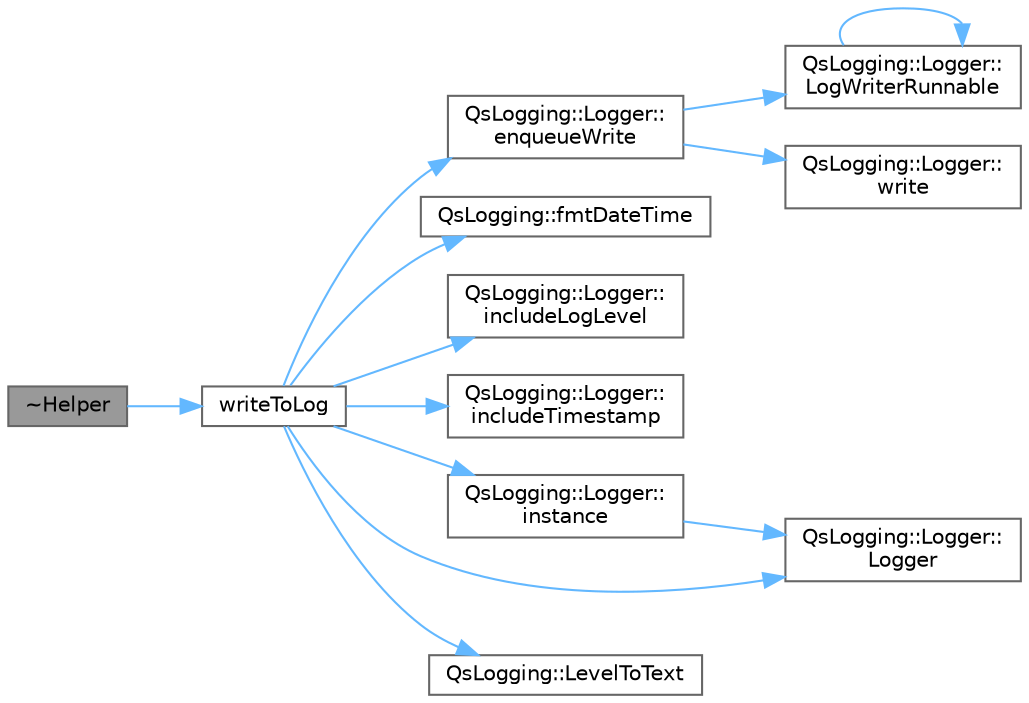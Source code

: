 digraph "~Helper"
{
 // LATEX_PDF_SIZE
  bgcolor="transparent";
  edge [fontname=Helvetica,fontsize=10,labelfontname=Helvetica,labelfontsize=10];
  node [fontname=Helvetica,fontsize=10,shape=box,height=0.2,width=0.4];
  rankdir="LR";
  Node1 [id="Node000001",label="~Helper",height=0.2,width=0.4,color="gray40", fillcolor="grey60", style="filled", fontcolor="black",tooltip=" "];
  Node1 -> Node2 [id="edge1_Node000001_Node000002",color="steelblue1",style="solid",tooltip=" "];
  Node2 [id="Node000002",label="writeToLog",height=0.2,width=0.4,color="grey40", fillcolor="white", style="filled",URL="$class_qs_logging_1_1_logger_1_1_helper.html#a7dab77e1476c4c6a5c9a4b0c029c1a9d",tooltip="creates the complete log message and passes it to the logger"];
  Node2 -> Node3 [id="edge2_Node000002_Node000003",color="steelblue1",style="solid",tooltip=" "];
  Node3 [id="Node000003",label="QsLogging::Logger::\lenqueueWrite",height=0.2,width=0.4,color="grey40", fillcolor="white", style="filled",URL="$class_qs_logging_1_1_logger.html#afbaaae69412bee67954e7b5026b97f8b",tooltip="directs the message to the task queue or writes it directly"];
  Node3 -> Node4 [id="edge3_Node000003_Node000004",color="steelblue1",style="solid",tooltip=" "];
  Node4 [id="Node000004",label="QsLogging::Logger::\lLogWriterRunnable",height=0.2,width=0.4,color="grey40", fillcolor="white", style="filled",URL="$class_qs_logging_1_1_logger.html#a27d33fe348fa48f5be163ad876cdb699",tooltip=" "];
  Node4 -> Node4 [id="edge4_Node000004_Node000004",color="steelblue1",style="solid",tooltip=" "];
  Node3 -> Node5 [id="edge5_Node000003_Node000005",color="steelblue1",style="solid",tooltip=" "];
  Node5 [id="Node000005",label="QsLogging::Logger::\lwrite",height=0.2,width=0.4,color="grey40", fillcolor="white", style="filled",URL="$class_qs_logging_1_1_logger.html#a4203871c59d5d5988d11d8315eb64390",tooltip="Sends the message to all the destinations."];
  Node2 -> Node6 [id="edge6_Node000002_Node000006",color="steelblue1",style="solid",tooltip=" "];
  Node6 [id="Node000006",label="QsLogging::fmtDateTime",height=0.2,width=0.4,color="grey40", fillcolor="white", style="filled",URL="$namespace_qs_logging.html#af7cedab36ef768b4e00a7bdbbe1a693a",tooltip=" "];
  Node2 -> Node7 [id="edge7_Node000002_Node000007",color="steelblue1",style="solid",tooltip=" "];
  Node7 [id="Node000007",label="QsLogging::Logger::\lincludeLogLevel",height=0.2,width=0.4,color="grey40", fillcolor="white", style="filled",URL="$class_qs_logging_1_1_logger.html#a6a2a0368b894c50688732893c142391e",tooltip="Default value is true."];
  Node2 -> Node8 [id="edge8_Node000002_Node000008",color="steelblue1",style="solid",tooltip=" "];
  Node8 [id="Node000008",label="QsLogging::Logger::\lincludeTimestamp",height=0.2,width=0.4,color="grey40", fillcolor="white", style="filled",URL="$class_qs_logging_1_1_logger.html#a57b1732659004a5755fbc6881fb2e982",tooltip="Default value is true."];
  Node2 -> Node9 [id="edge9_Node000002_Node000009",color="steelblue1",style="solid",tooltip=" "];
  Node9 [id="Node000009",label="QsLogging::Logger::\linstance",height=0.2,width=0.4,color="grey40", fillcolor="white", style="filled",URL="$class_qs_logging_1_1_logger.html#af7691807bd78c60d98238e0f64d361c9",tooltip=" "];
  Node9 -> Node10 [id="edge10_Node000009_Node000010",color="steelblue1",style="solid",tooltip=" "];
  Node10 [id="Node000010",label="QsLogging::Logger::\lLogger",height=0.2,width=0.4,color="grey40", fillcolor="white", style="filled",URL="$class_qs_logging_1_1_logger.html#a4fac0c9f6ee2dce6abd726264b9195f7",tooltip=" "];
  Node2 -> Node11 [id="edge11_Node000002_Node000011",color="steelblue1",style="solid",tooltip=" "];
  Node11 [id="Node000011",label="QsLogging::LevelToText",height=0.2,width=0.4,color="grey40", fillcolor="white", style="filled",URL="$namespace_qs_logging.html#a9976739112ffb9c25dae38fdd865ad12",tooltip=" "];
  Node2 -> Node10 [id="edge12_Node000002_Node000010",color="steelblue1",style="solid",tooltip=" "];
}
